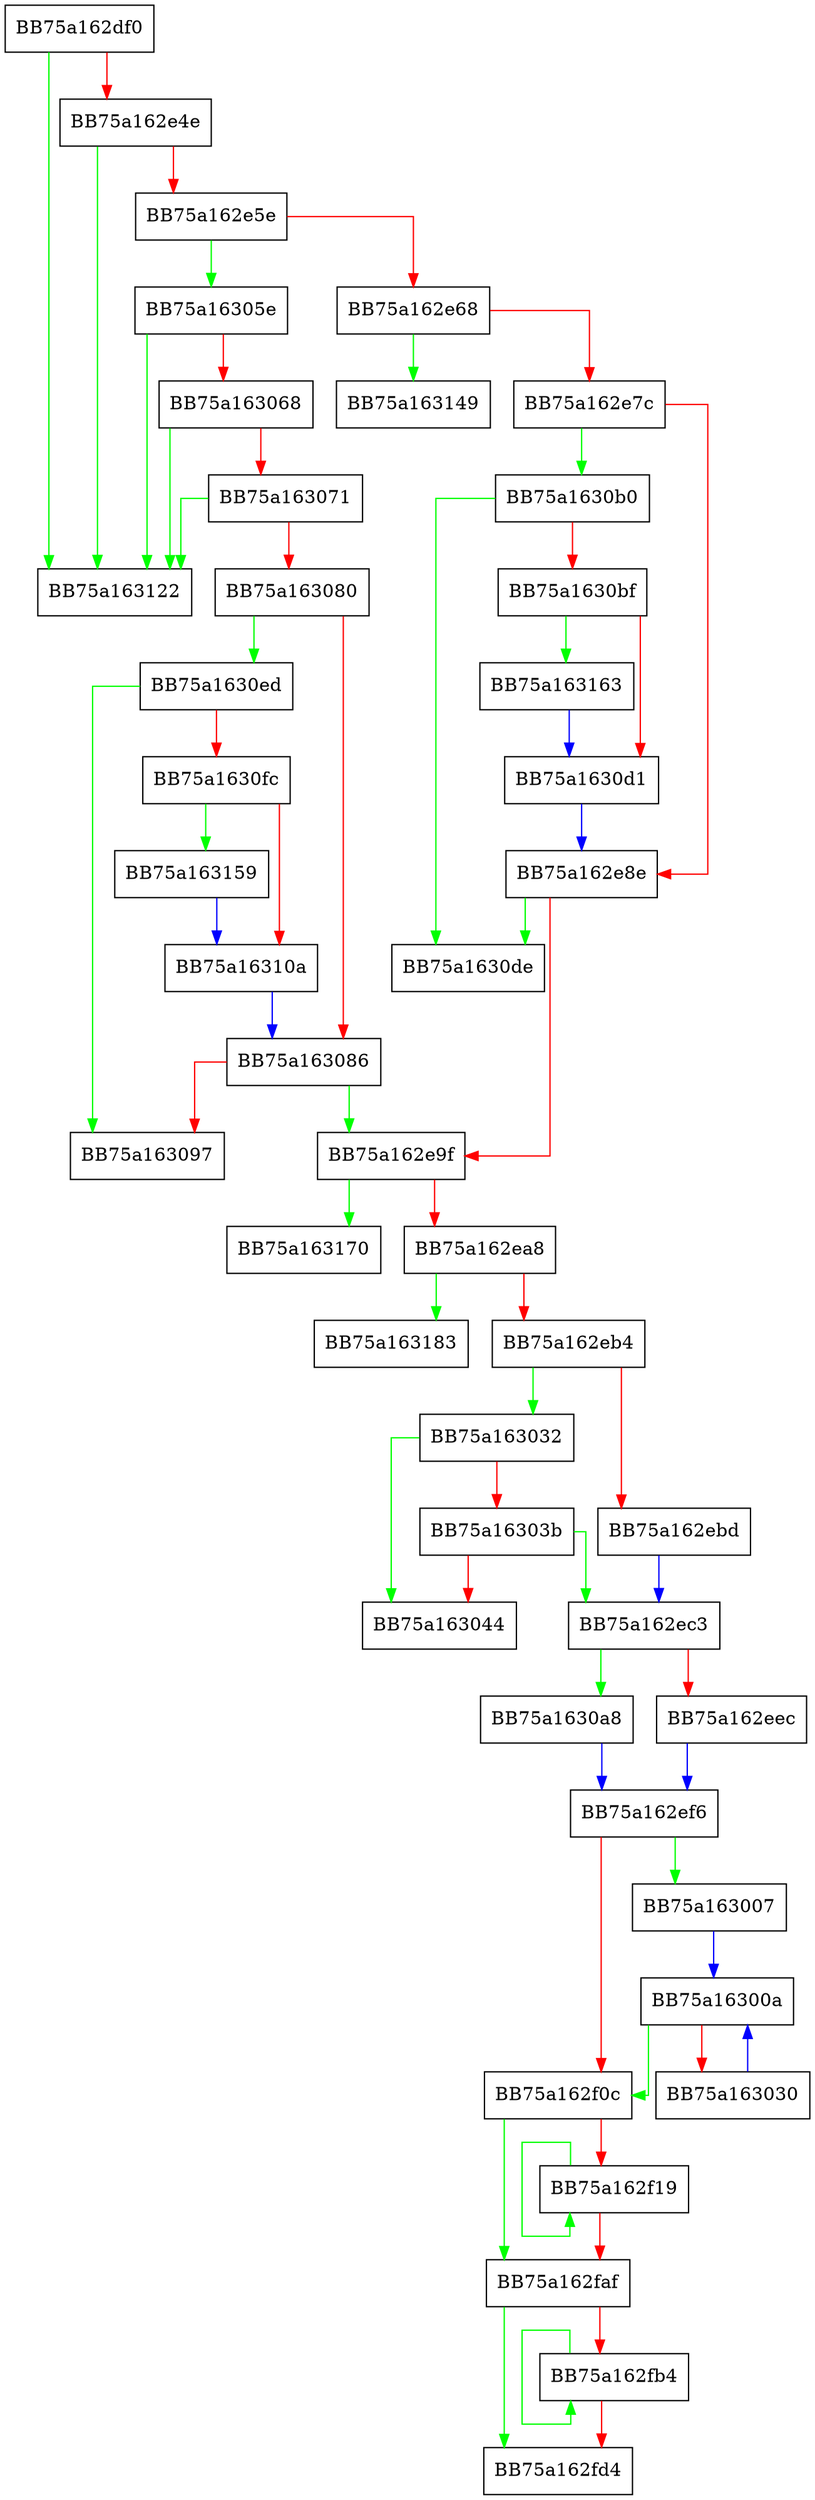 digraph mp_lua_crc32 {
  node [shape="box"];
  graph [splines=ortho];
  BB75a162df0 -> BB75a163122 [color="green"];
  BB75a162df0 -> BB75a162e4e [color="red"];
  BB75a162e4e -> BB75a163122 [color="green"];
  BB75a162e4e -> BB75a162e5e [color="red"];
  BB75a162e5e -> BB75a16305e [color="green"];
  BB75a162e5e -> BB75a162e68 [color="red"];
  BB75a162e68 -> BB75a163149 [color="green"];
  BB75a162e68 -> BB75a162e7c [color="red"];
  BB75a162e7c -> BB75a1630b0 [color="green"];
  BB75a162e7c -> BB75a162e8e [color="red"];
  BB75a162e8e -> BB75a1630de [color="green"];
  BB75a162e8e -> BB75a162e9f [color="red"];
  BB75a162e9f -> BB75a163170 [color="green"];
  BB75a162e9f -> BB75a162ea8 [color="red"];
  BB75a162ea8 -> BB75a163183 [color="green"];
  BB75a162ea8 -> BB75a162eb4 [color="red"];
  BB75a162eb4 -> BB75a163032 [color="green"];
  BB75a162eb4 -> BB75a162ebd [color="red"];
  BB75a162ebd -> BB75a162ec3 [color="blue"];
  BB75a162ec3 -> BB75a1630a8 [color="green"];
  BB75a162ec3 -> BB75a162eec [color="red"];
  BB75a162eec -> BB75a162ef6 [color="blue"];
  BB75a162ef6 -> BB75a163007 [color="green"];
  BB75a162ef6 -> BB75a162f0c [color="red"];
  BB75a162f0c -> BB75a162faf [color="green"];
  BB75a162f0c -> BB75a162f19 [color="red"];
  BB75a162f19 -> BB75a162f19 [color="green"];
  BB75a162f19 -> BB75a162faf [color="red"];
  BB75a162faf -> BB75a162fd4 [color="green"];
  BB75a162faf -> BB75a162fb4 [color="red"];
  BB75a162fb4 -> BB75a162fb4 [color="green"];
  BB75a162fb4 -> BB75a162fd4 [color="red"];
  BB75a163007 -> BB75a16300a [color="blue"];
  BB75a16300a -> BB75a162f0c [color="green"];
  BB75a16300a -> BB75a163030 [color="red"];
  BB75a163030 -> BB75a16300a [color="blue"];
  BB75a163032 -> BB75a163044 [color="green"];
  BB75a163032 -> BB75a16303b [color="red"];
  BB75a16303b -> BB75a162ec3 [color="green"];
  BB75a16303b -> BB75a163044 [color="red"];
  BB75a16305e -> BB75a163122 [color="green"];
  BB75a16305e -> BB75a163068 [color="red"];
  BB75a163068 -> BB75a163122 [color="green"];
  BB75a163068 -> BB75a163071 [color="red"];
  BB75a163071 -> BB75a163122 [color="green"];
  BB75a163071 -> BB75a163080 [color="red"];
  BB75a163080 -> BB75a1630ed [color="green"];
  BB75a163080 -> BB75a163086 [color="red"];
  BB75a163086 -> BB75a162e9f [color="green"];
  BB75a163086 -> BB75a163097 [color="red"];
  BB75a1630a8 -> BB75a162ef6 [color="blue"];
  BB75a1630b0 -> BB75a1630de [color="green"];
  BB75a1630b0 -> BB75a1630bf [color="red"];
  BB75a1630bf -> BB75a163163 [color="green"];
  BB75a1630bf -> BB75a1630d1 [color="red"];
  BB75a1630d1 -> BB75a162e8e [color="blue"];
  BB75a1630ed -> BB75a163097 [color="green"];
  BB75a1630ed -> BB75a1630fc [color="red"];
  BB75a1630fc -> BB75a163159 [color="green"];
  BB75a1630fc -> BB75a16310a [color="red"];
  BB75a16310a -> BB75a163086 [color="blue"];
  BB75a163159 -> BB75a16310a [color="blue"];
  BB75a163163 -> BB75a1630d1 [color="blue"];
}